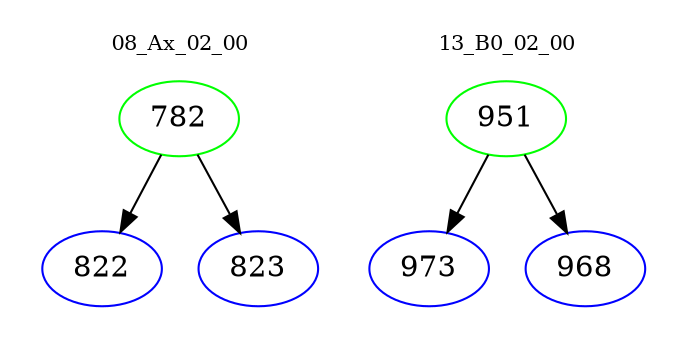 digraph{
subgraph cluster_0 {
color = white
label = "08_Ax_02_00";
fontsize=10;
T0_782 [label="782", color="green"]
T0_782 -> T0_822 [color="black"]
T0_822 [label="822", color="blue"]
T0_782 -> T0_823 [color="black"]
T0_823 [label="823", color="blue"]
}
subgraph cluster_1 {
color = white
label = "13_B0_02_00";
fontsize=10;
T1_951 [label="951", color="green"]
T1_951 -> T1_973 [color="black"]
T1_973 [label="973", color="blue"]
T1_951 -> T1_968 [color="black"]
T1_968 [label="968", color="blue"]
}
}
